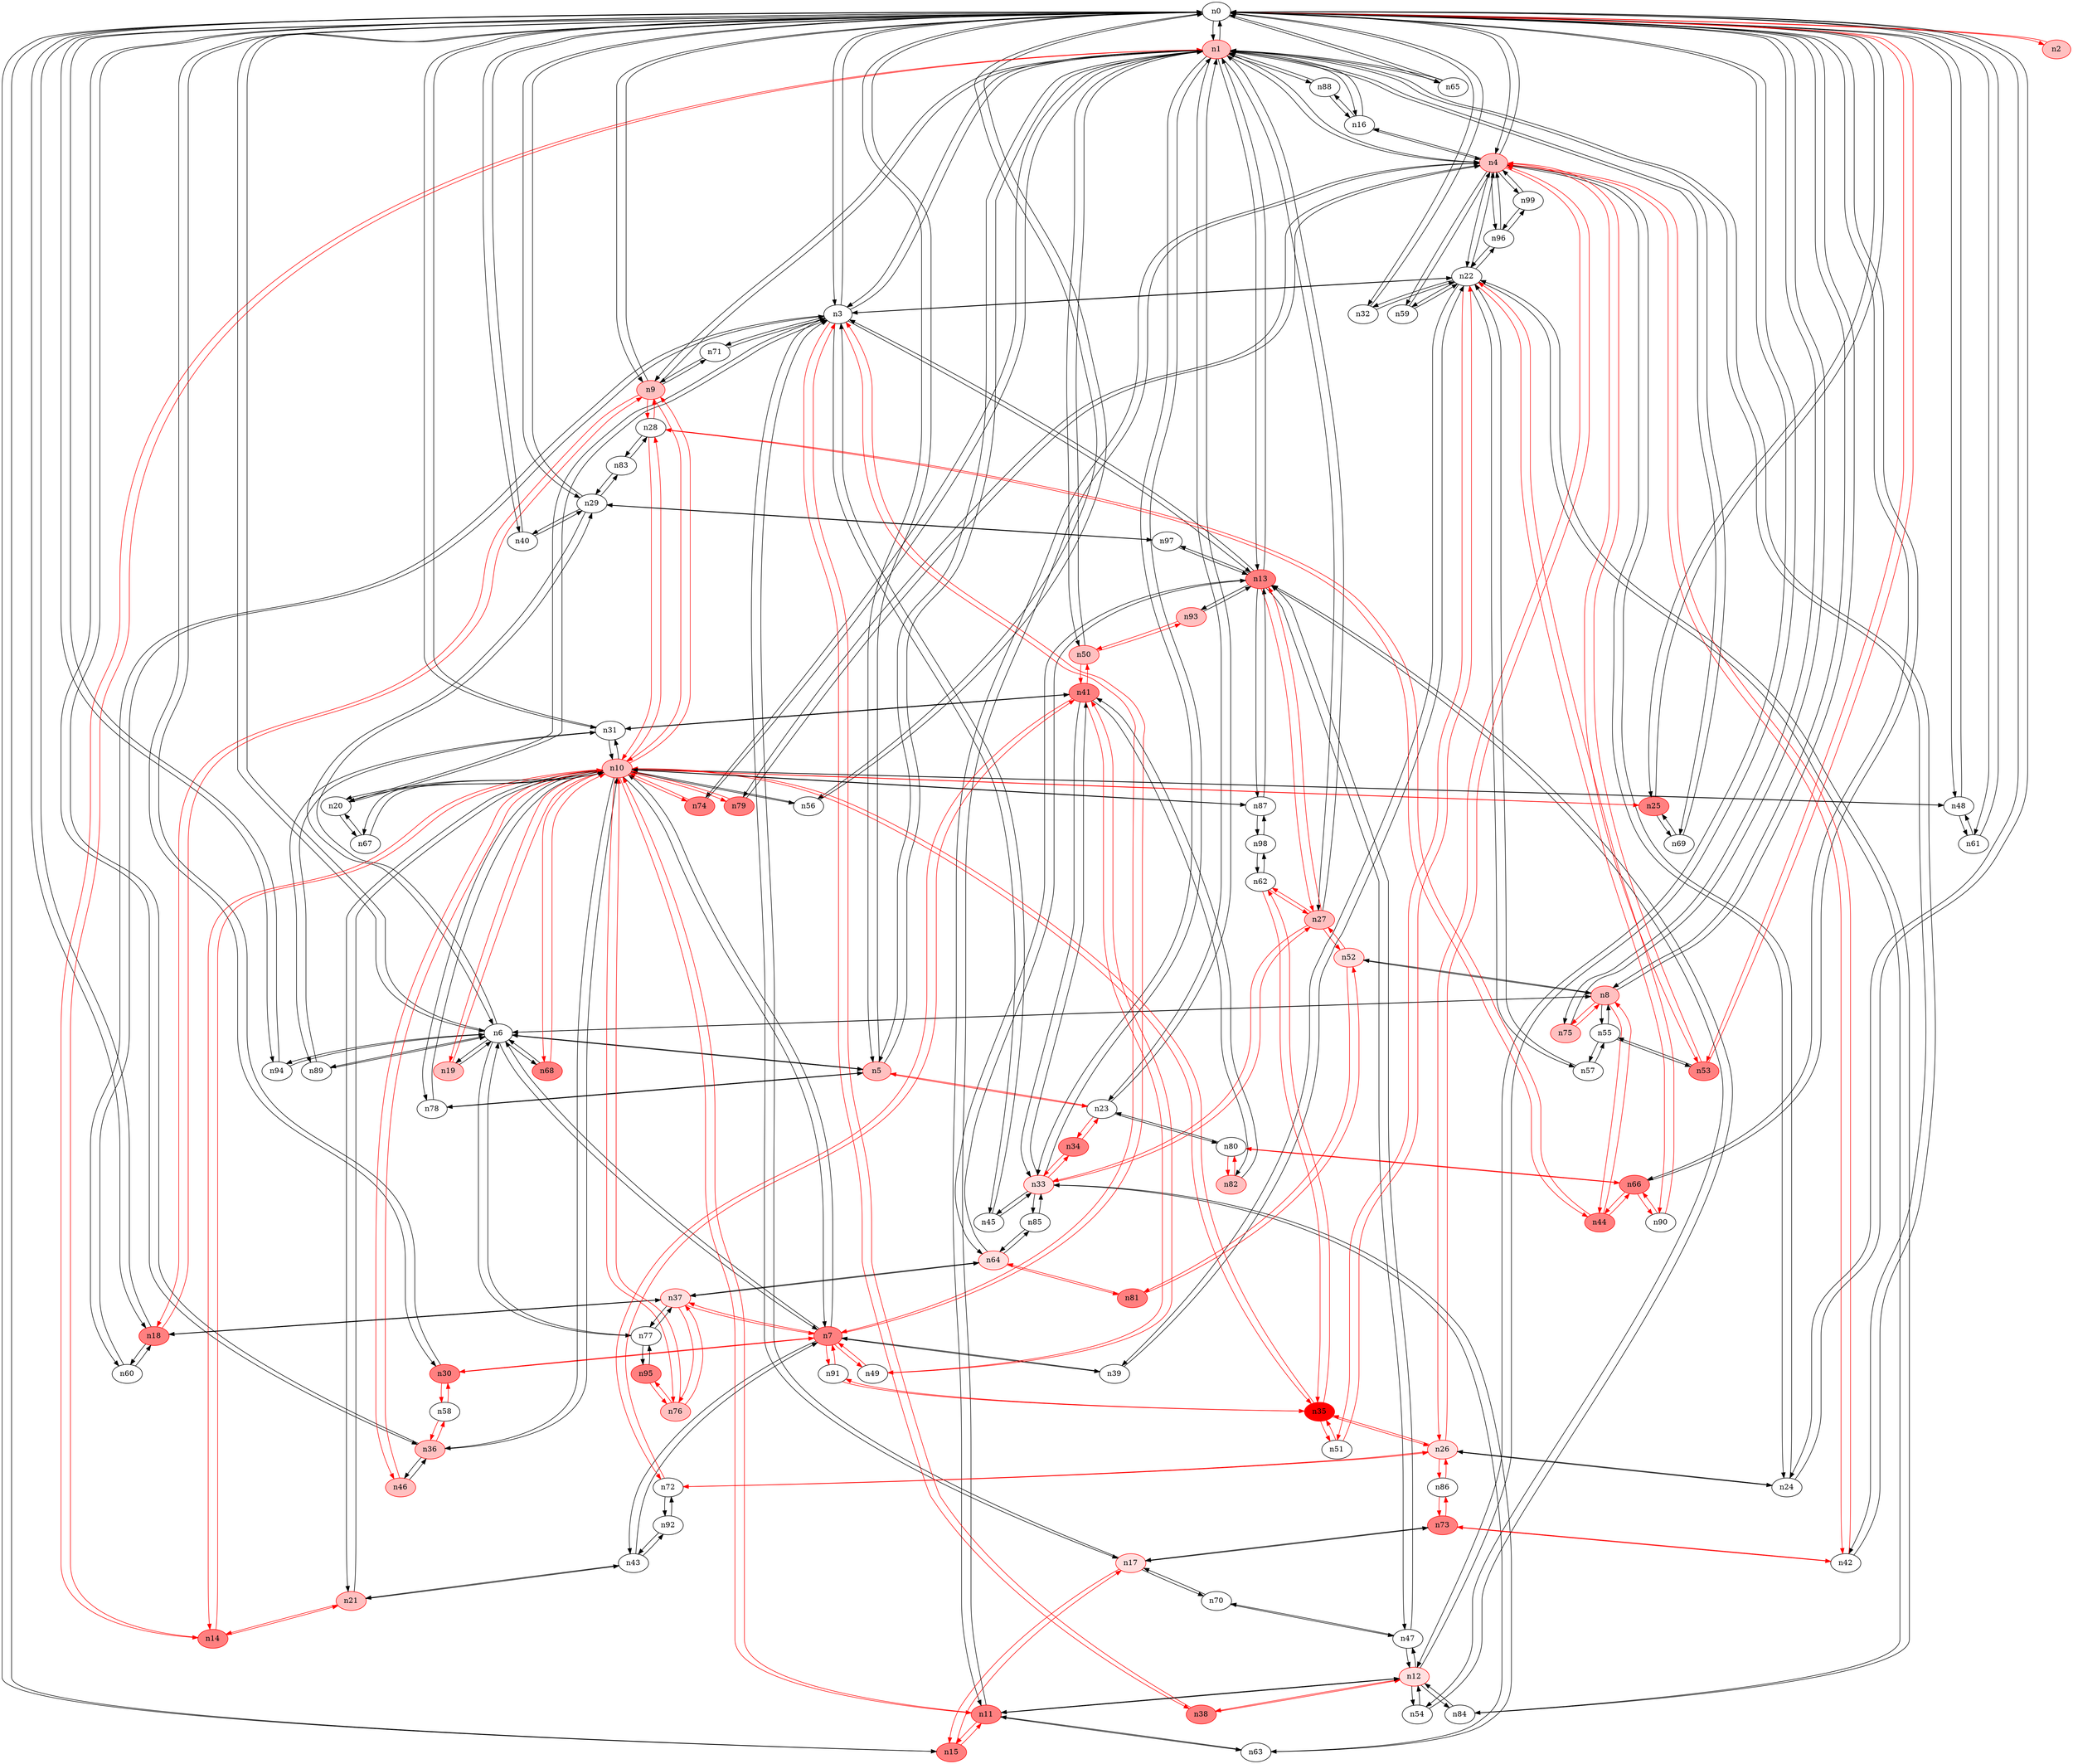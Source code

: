 strict digraph {
n0 [type=switch];
n1 [type=host, color="#FF0000", style=filled, fillcolor="#FFC0C0"];
n2 [type=host, color="#FF0000", style=filled, fillcolor="#FFC0C0"];
n3 [type=switch];
n4 [type=host, color="#FF0000", style=filled, fillcolor="#FFC0C0"];
n5 [type=host, color="#FF0000", style=filled, fillcolor="#FFC0C0"];
n6 [type=switch];
n8 [type=host, color="#FF0000", style=filled, fillcolor="#FFC0C0"];
n9 [type=host, color="#FF0000", style=filled, fillcolor="#FFC0C0"];
n12 [type=host, color="#FF0000", style=filled, fillcolor="#FFE0E0"];
n15 [type=switch, color="#FF0000", style=filled, fillcolor="#FF8080"];
n18 [type=host, color="#FF0000", style=filled, fillcolor="#FF8080"];
n24 [type=switch];
n25 [type=host, color="#FF0000", style=filled, fillcolor="#FF8080"];
n29 [type=switch];
n30 [type=host, color="#FF0000", style=filled, fillcolor="#FF8080"];
n31 [type=switch];
n32 [type=switch];
n36 [type=host, color="#FF0000", style=filled, fillcolor="#FFC0C0"];
n40 [type=switch];
n48 [type=switch];
n53 [type=switch, color="#FF0000", style=filled, fillcolor="#FF8080"];
n56 [type=switch];
n61 [type=switch];
n65 [type=switch];
n66 [type=switch, color="#FF0000", style=filled, fillcolor="#FF8080"];
n75 [type=host, color="#FF0000", style=filled, fillcolor="#FFC0C0"];
n94 [type=switch];
n13 [type=host, color="#FF0000", style=filled, fillcolor="#FF8080"];
n14 [type=host, color="#FF0000", style=filled, fillcolor="#FF8080"];
n16 [type=switch];
n23 [type=switch];
n27 [type=host, color="#FF0000", style=filled, fillcolor="#FFC0C0"];
n33 [type=host, color="#FF0000", style=filled, fillcolor="#FFE0E0"];
n42 [type=switch];
n50 [type=host, color="#FF0000", style=filled, fillcolor="#FFC0C0"];
n69 [type=switch];
n74 [type=switch, color="#FF0000", style=filled, fillcolor="#FF8080"];
n88 [type=switch];
n7 [type=host, color="#FF0000", style=filled, fillcolor="#FF8080"];
n17 [type=host, color="#FF0000", style=filled, fillcolor="#FFE0E0"];
n20 [type=switch];
n22 [type=switch];
n38 [type=host, color="#FF0000", style=filled, fillcolor="#FF8080"];
n45 [type=switch];
n60 [type=switch];
n71 [type=switch];
n11 [type=host, color="#FF0000", style=filled, fillcolor="#FF8080"];
n26 [type=host, color="#FF0000", style=filled, fillcolor="#FFE0E0"];
n59 [type=switch];
n79 [type=host, color="#FF0000", style=filled, fillcolor="#FF8080"];
n96 [type=switch];
n99 [type=switch];
n78 [type=switch];
n19 [type=host, color="#FF0000", style=filled, fillcolor="#FFC0C0"];
n68 [type=switch, color="#FF0000", style=filled, fillcolor="#FF8080"];
n77 [type=switch];
n89 [type=switch];
n10 [type=host, color="#FF0000", style=filled, fillcolor="#FFC0C0"];
n37 [type=host, color="#FF0000", style=filled, fillcolor="#FFE0E0"];
n39 [type=switch];
n43 [type=switch];
n49 [type=switch];
n91 [type=switch];
n44 [type=host, color="#FF0000", style=filled, fillcolor="#FF8080"];
n52 [type=host, color="#FF0000", style=filled, fillcolor="#FFE0E0"];
n55 [type=switch];
n28 [type=switch];
n21 [type=host, color="#FF0000", style=filled, fillcolor="#FFC0C0"];
n35 [type=switch, color="#FF0000", style=filled, fillcolor="#FF0000"];
n46 [type=host, color="#FF0000", style=filled, fillcolor="#FFC0C0"];
n67 [type=switch];
n76 [type=switch, color="#FF0000", style=filled, fillcolor="#FFC0C0"];
n87 [type=switch];
n63 [type=switch];
n47 [type=switch];
n54 [type=switch];
n84 [type=switch];
n64 [type=host, color="#FF0000", style=filled, fillcolor="#FFE0E0"];
n93 [type=host, color="#FF0000", style=filled, fillcolor="#FFC0C0"];
n97 [type=switch];
n70 [type=switch];
n73 [type=switch, color="#FF0000", style=filled, fillcolor="#FF8080"];
n51 [type=switch];
n57 [type=switch];
n90 [type=switch];
n34 [type=switch, color="#FF0000", style=filled, fillcolor="#FF8080"];
n80 [type=switch];
n72 [type=switch];
n86 [type=switch];
n62 [type=switch];
n83 [type=switch];
n58 [type=switch];
n41 [type=host, color="#FF0000", style=filled, fillcolor="#FF8080"];
n85 [type=switch];
n82 [type=host, color="#FF0000", style=filled, fillcolor="#FFC0C0"];
n92 [type=switch];
n81 [type=switch, color="#FF0000", style=filled, fillcolor="#FF8080"];
n98 [type=switch];
n95 [type=host, color="#FF0000", style=filled, fillcolor="#FF8080"];
n0 -> n1 [src_port=0, dst_port=0];
n0 -> n2 [src_port=0, dst_port=0, color="#FF0000"];
n0 -> n3 [src_port=0, dst_port=0];
n0 -> n4 [src_port=0, dst_port=0];
n0 -> n5 [src_port=0, dst_port=0];
n0 -> n6 [src_port=0, dst_port=0];
n0 -> n8 [src_port=0, dst_port=0];
n0 -> n9 [src_port=0, dst_port=0];
n0 -> n12 [src_port=0, dst_port=0];
n0 -> n15 [src_port=0, dst_port=0];
n0 -> n18 [src_port=0, dst_port=0];
n0 -> n24 [src_port=0, dst_port=0];
n0 -> n25 [src_port=0, dst_port=0];
n0 -> n29 [src_port=0, dst_port=0];
n0 -> n30 [src_port=0, dst_port=0];
n0 -> n31 [src_port=0, dst_port=0];
n0 -> n32 [src_port=0, dst_port=0];
n0 -> n36 [src_port=0, dst_port=0];
n0 -> n40 [src_port=0, dst_port=0];
n0 -> n48 [src_port=0, dst_port=0];
n0 -> n53 [src_port=0, dst_port=0, color="#FF0000"];
n0 -> n56 [src_port=0, dst_port=0];
n0 -> n61 [src_port=0, dst_port=0];
n0 -> n65 [src_port=0, dst_port=0];
n0 -> n66 [src_port=0, dst_port=0];
n0 -> n75 [src_port=0, dst_port=0];
n0 -> n94 [src_port=0, dst_port=0];
n1 -> n0 [src_port=0, dst_port=0];
n1 -> n3 [src_port=0, dst_port=0];
n1 -> n4 [src_port=0, dst_port=0];
n1 -> n5 [src_port=0, dst_port=0];
n1 -> n9 [src_port=0, dst_port=0];
n1 -> n65 [src_port=0, dst_port=0];
n1 -> n13 [src_port=0, dst_port=0];
n1 -> n14 [src_port=0, dst_port=0, color="#FF0000"];
n1 -> n16 [src_port=0, dst_port=0];
n1 -> n23 [src_port=0, dst_port=0];
n1 -> n27 [src_port=0, dst_port=0];
n1 -> n33 [src_port=0, dst_port=0];
n1 -> n42 [src_port=0, dst_port=0];
n1 -> n50 [src_port=0, dst_port=0];
n1 -> n69 [src_port=0, dst_port=0];
n1 -> n74 [src_port=0, dst_port=0];
n1 -> n88 [src_port=0, dst_port=0];
n2 -> n0 [src_port=0, dst_port=0, color="#FF0000"];
n3 -> n0 [src_port=0, dst_port=0];
n3 -> n1 [src_port=0, dst_port=0];
n3 -> n13 [src_port=0, dst_port=0];
n3 -> n7 [src_port=0, dst_port=0, color="#FF0000"];
n3 -> n17 [src_port=0, dst_port=0];
n3 -> n20 [src_port=0, dst_port=0];
n3 -> n22 [src_port=0, dst_port=0];
n3 -> n38 [src_port=0, dst_port=0, color="#FF0000"];
n3 -> n45 [src_port=0, dst_port=0];
n3 -> n60 [src_port=0, dst_port=0];
n3 -> n71 [src_port=0, dst_port=0];
n4 -> n0 [src_port=0, dst_port=0];
n4 -> n1 [src_port=0, dst_port=0];
n4 -> n24 [src_port=0, dst_port=0];
n4 -> n53 [src_port=0, dst_port=0, color="#FF0000"];
n4 -> n16 [src_port=0, dst_port=0];
n4 -> n42 [src_port=0, dst_port=0, color="#FF0000"];
n4 -> n22 [src_port=0, dst_port=0];
n4 -> n11 [src_port=0, dst_port=0];
n4 -> n26 [src_port=0, dst_port=0, color="#FF0000"];
n4 -> n59 [src_port=0, dst_port=0];
n4 -> n79 [src_port=0, dst_port=0];
n4 -> n96 [src_port=0, dst_port=0];
n4 -> n99 [src_port=0, dst_port=0];
n5 -> n0 [src_port=0, dst_port=0];
n5 -> n1 [src_port=0, dst_port=0];
n5 -> n6 [src_port=0, dst_port=0];
n5 -> n23 [src_port=0, dst_port=0, color="#FF0000"];
n5 -> n78 [src_port=0, dst_port=0];
n6 -> n0 [src_port=0, dst_port=0];
n6 -> n5 [src_port=0, dst_port=0];
n6 -> n8 [src_port=0, dst_port=0];
n6 -> n29 [src_port=0, dst_port=0];
n6 -> n94 [src_port=0, dst_port=0];
n6 -> n7 [src_port=0, dst_port=0];
n6 -> n19 [src_port=0, dst_port=0];
n6 -> n68 [src_port=0, dst_port=0];
n6 -> n77 [src_port=0, dst_port=0];
n6 -> n89 [src_port=0, dst_port=0];
n8 -> n0 [src_port=0, dst_port=0];
n8 -> n6 [src_port=0, dst_port=0];
n8 -> n75 [src_port=0, dst_port=0, color="#FF0000"];
n8 -> n44 [src_port=0, dst_port=0, color="#FF0000"];
n8 -> n52 [src_port=0, dst_port=0];
n8 -> n55 [src_port=0, dst_port=0];
n9 -> n0 [src_port=0, dst_port=0];
n9 -> n1 [src_port=0, dst_port=0];
n9 -> n18 [src_port=0, dst_port=0, color="#FF0000"];
n9 -> n71 [src_port=0, dst_port=0];
n9 -> n10 [src_port=0, dst_port=0, color="#FF0000"];
n9 -> n28 [src_port=0, dst_port=0, color="#FF0000"];
n12 -> n0 [src_port=0, dst_port=0];
n12 -> n38 [src_port=0, dst_port=0, color="#FF0000"];
n12 -> n11 [src_port=0, dst_port=0];
n12 -> n47 [src_port=0, dst_port=0];
n12 -> n54 [src_port=0, dst_port=0];
n12 -> n84 [src_port=0, dst_port=0];
n15 -> n0 [src_port=0, dst_port=0];
n15 -> n17 [src_port=0, dst_port=0, color="#FF0000"];
n15 -> n11 [src_port=0, dst_port=0, color="#FF0000"];
n18 -> n0 [src_port=0, dst_port=0];
n18 -> n9 [src_port=0, dst_port=0, color="#FF0000"];
n18 -> n60 [src_port=0, dst_port=0];
n18 -> n37 [src_port=0, dst_port=0];
n24 -> n0 [src_port=0, dst_port=0];
n24 -> n4 [src_port=0, dst_port=0];
n24 -> n26 [src_port=0, dst_port=0];
n25 -> n0 [src_port=0, dst_port=0];
n25 -> n69 [src_port=0, dst_port=0];
n25 -> n10 [src_port=0, dst_port=0, color="#FF0000"];
n29 -> n0 [src_port=0, dst_port=0];
n29 -> n6 [src_port=0, dst_port=0];
n29 -> n40 [src_port=0, dst_port=0];
n29 -> n97 [src_port=0, dst_port=0];
n29 -> n83 [src_port=0, dst_port=0];
n30 -> n0 [src_port=0, dst_port=0];
n30 -> n7 [src_port=0, dst_port=0, color="#FF0000"];
n30 -> n58 [src_port=0, dst_port=0, color="#FF0000"];
n31 -> n0 [src_port=0, dst_port=0];
n31 -> n89 [src_port=0, dst_port=0];
n31 -> n10 [src_port=0, dst_port=0];
n31 -> n41 [src_port=0, dst_port=0];
n32 -> n0 [src_port=0, dst_port=0];
n32 -> n22 [src_port=0, dst_port=0];
n36 -> n0 [src_port=0, dst_port=0];
n36 -> n10 [src_port=0, dst_port=0];
n36 -> n46 [src_port=0, dst_port=0];
n36 -> n58 [src_port=0, dst_port=0, color="#FF0000"];
n40 -> n0 [src_port=0, dst_port=0];
n40 -> n29 [src_port=0, dst_port=0];
n48 -> n0 [src_port=0, dst_port=0];
n48 -> n61 [src_port=0, dst_port=0];
n48 -> n10 [src_port=0, dst_port=0];
n53 -> n0 [src_port=0, dst_port=0, color="#FF0000"];
n53 -> n4 [src_port=0, dst_port=0, color="#FF0000"];
n53 -> n55 [src_port=0, dst_port=0];
n56 -> n0 [src_port=0, dst_port=0];
n56 -> n10 [src_port=0, dst_port=0];
n61 -> n0 [src_port=0, dst_port=0];
n61 -> n48 [src_port=0, dst_port=0];
n65 -> n0 [src_port=0, dst_port=0];
n65 -> n1 [src_port=0, dst_port=0];
n66 -> n0 [src_port=0, dst_port=0];
n66 -> n44 [src_port=0, dst_port=0, color="#FF0000"];
n66 -> n90 [src_port=0, dst_port=0, color="#FF0000"];
n66 -> n80 [src_port=0, dst_port=0, color="#FF0000"];
n75 -> n0 [src_port=0, dst_port=0];
n75 -> n8 [src_port=0, dst_port=0, color="#FF0000"];
n94 -> n0 [src_port=0, dst_port=0];
n94 -> n6 [src_port=0, dst_port=0];
n13 -> n1 [src_port=0, dst_port=0];
n13 -> n3 [src_port=0, dst_port=0];
n13 -> n27 [src_port=0, dst_port=0, color="#FF0000"];
n13 -> n87 [src_port=0, dst_port=0];
n13 -> n47 [src_port=0, dst_port=0];
n13 -> n54 [src_port=0, dst_port=0];
n13 -> n64 [src_port=0, dst_port=0];
n13 -> n93 [src_port=0, dst_port=0];
n13 -> n97 [src_port=0, dst_port=0];
n14 -> n1 [src_port=0, dst_port=0, color="#FF0000"];
n14 -> n10 [src_port=0, dst_port=0, color="#FF0000"];
n14 -> n21 [src_port=0, dst_port=0, color="#FF0000"];
n16 -> n1 [src_port=0, dst_port=0];
n16 -> n4 [src_port=0, dst_port=0];
n16 -> n88 [src_port=0, dst_port=0];
n23 -> n1 [src_port=0, dst_port=0];
n23 -> n5 [src_port=0, dst_port=0, color="#FF0000"];
n23 -> n34 [src_port=0, dst_port=0, color="#FF0000"];
n23 -> n80 [src_port=0, dst_port=0];
n27 -> n1 [src_port=0, dst_port=0];
n27 -> n13 [src_port=0, dst_port=0, color="#FF0000"];
n27 -> n33 [src_port=0, dst_port=0, color="#FF0000"];
n27 -> n52 [src_port=0, dst_port=0, color="#FF0000"];
n27 -> n62 [src_port=0, dst_port=0, color="#FF0000"];
n33 -> n1 [src_port=0, dst_port=0];
n33 -> n27 [src_port=0, dst_port=0, color="#FF0000"];
n33 -> n45 [src_port=0, dst_port=0];
n33 -> n63 [src_port=0, dst_port=0];
n33 -> n34 [src_port=0, dst_port=0, color="#FF0000"];
n33 -> n41 [src_port=0, dst_port=0];
n33 -> n85 [src_port=0, dst_port=0];
n42 -> n1 [src_port=0, dst_port=0];
n42 -> n4 [src_port=0, dst_port=0, color="#FF0000"];
n42 -> n73 [src_port=0, dst_port=0, color="#FF0000"];
n50 -> n1 [src_port=0, dst_port=0];
n50 -> n93 [src_port=0, dst_port=0, color="#FF0000"];
n50 -> n41 [src_port=0, dst_port=0, color="#FF0000"];
n69 -> n1 [src_port=0, dst_port=0];
n69 -> n25 [src_port=0, dst_port=0];
n74 -> n1 [src_port=0, dst_port=0];
n74 -> n10 [src_port=0, dst_port=0, color="#FF0000"];
n88 -> n1 [src_port=0, dst_port=0];
n88 -> n16 [src_port=0, dst_port=0];
n7 -> n3 [src_port=0, dst_port=0, color="#FF0000"];
n7 -> n6 [src_port=0, dst_port=0];
n7 -> n30 [src_port=0, dst_port=0, color="#FF0000"];
n7 -> n10 [src_port=0, dst_port=0];
n7 -> n37 [src_port=0, dst_port=0, color="#FF0000"];
n7 -> n39 [src_port=0, dst_port=0];
n7 -> n43 [src_port=0, dst_port=0];
n7 -> n49 [src_port=0, dst_port=0, color="#FF0000"];
n7 -> n91 [src_port=0, dst_port=0, color="#FF0000"];
n17 -> n3 [src_port=0, dst_port=0];
n17 -> n15 [src_port=0, dst_port=0, color="#FF0000"];
n17 -> n70 [src_port=0, dst_port=0];
n17 -> n73 [src_port=0, dst_port=0];
n20 -> n3 [src_port=0, dst_port=0];
n20 -> n10 [src_port=0, dst_port=0];
n20 -> n67 [src_port=0, dst_port=0];
n22 -> n3 [src_port=0, dst_port=0];
n22 -> n4 [src_port=0, dst_port=0];
n22 -> n32 [src_port=0, dst_port=0];
n22 -> n59 [src_port=0, dst_port=0];
n22 -> n96 [src_port=0, dst_port=0];
n22 -> n39 [src_port=0, dst_port=0];
n22 -> n84 [src_port=0, dst_port=0];
n22 -> n51 [src_port=0, dst_port=0, color="#FF0000"];
n22 -> n57 [src_port=0, dst_port=0];
n22 -> n90 [src_port=0, dst_port=0, color="#FF0000"];
n38 -> n3 [src_port=0, dst_port=0, color="#FF0000"];
n38 -> n12 [src_port=0, dst_port=0, color="#FF0000"];
n45 -> n3 [src_port=0, dst_port=0];
n45 -> n33 [src_port=0, dst_port=0];
n60 -> n3 [src_port=0, dst_port=0];
n60 -> n18 [src_port=0, dst_port=0];
n71 -> n3 [src_port=0, dst_port=0];
n71 -> n9 [src_port=0, dst_port=0];
n11 -> n4 [src_port=0, dst_port=0];
n11 -> n12 [src_port=0, dst_port=0];
n11 -> n15 [src_port=0, dst_port=0, color="#FF0000"];
n11 -> n10 [src_port=0, dst_port=0, color="#FF0000"];
n11 -> n63 [src_port=0, dst_port=0];
n26 -> n4 [src_port=0, dst_port=0, color="#FF0000"];
n26 -> n24 [src_port=0, dst_port=0];
n26 -> n35 [src_port=0, dst_port=0, color="#FF0000"];
n26 -> n72 [src_port=0, dst_port=0, color="#FF0000"];
n26 -> n86 [src_port=0, dst_port=0, color="#FF0000"];
n59 -> n4 [src_port=0, dst_port=0];
n59 -> n22 [src_port=0, dst_port=0];
n79 -> n4 [src_port=0, dst_port=0];
n79 -> n10 [src_port=0, dst_port=0, color="#FF0000"];
n96 -> n4 [src_port=0, dst_port=0];
n96 -> n22 [src_port=0, dst_port=0];
n96 -> n99 [src_port=0, dst_port=0];
n99 -> n4 [src_port=0, dst_port=0];
n99 -> n96 [src_port=0, dst_port=0];
n78 -> n5 [src_port=0, dst_port=0];
n78 -> n10 [src_port=0, dst_port=0];
n19 -> n6 [src_port=0, dst_port=0];
n19 -> n10 [src_port=0, dst_port=0, color="#FF0000"];
n68 -> n6 [src_port=0, dst_port=0];
n68 -> n10 [src_port=0, dst_port=0, color="#FF0000"];
n77 -> n6 [src_port=0, dst_port=0];
n77 -> n37 [src_port=0, dst_port=0];
n77 -> n95 [src_port=0, dst_port=0];
n89 -> n6 [src_port=0, dst_port=0];
n89 -> n31 [src_port=0, dst_port=0];
n10 -> n9 [src_port=0, dst_port=0, color="#FF0000"];
n10 -> n25 [src_port=0, dst_port=0, color="#FF0000"];
n10 -> n31 [src_port=0, dst_port=0];
n10 -> n36 [src_port=0, dst_port=0];
n10 -> n48 [src_port=0, dst_port=0];
n10 -> n56 [src_port=0, dst_port=0];
n10 -> n14 [src_port=0, dst_port=0, color="#FF0000"];
n10 -> n74 [src_port=0, dst_port=0, color="#FF0000"];
n10 -> n7 [src_port=0, dst_port=0];
n10 -> n20 [src_port=0, dst_port=0];
n10 -> n11 [src_port=0, dst_port=0, color="#FF0000"];
n10 -> n79 [src_port=0, dst_port=0, color="#FF0000"];
n10 -> n78 [src_port=0, dst_port=0];
n10 -> n19 [src_port=0, dst_port=0, color="#FF0000"];
n10 -> n68 [src_port=0, dst_port=0, color="#FF0000"];
n10 -> n28 [src_port=0, dst_port=0, color="#FF0000"];
n10 -> n21 [src_port=0, dst_port=0];
n10 -> n35 [src_port=0, dst_port=0, color="#FF0000"];
n10 -> n46 [src_port=0, dst_port=0, color="#FF0000"];
n10 -> n67 [src_port=0, dst_port=0];
n10 -> n76 [src_port=0, dst_port=0, color="#FF0000"];
n10 -> n87 [src_port=0, dst_port=0];
n37 -> n18 [src_port=0, dst_port=0];
n37 -> n7 [src_port=0, dst_port=0, color="#FF0000"];
n37 -> n77 [src_port=0, dst_port=0];
n37 -> n76 [src_port=0, dst_port=0, color="#FF0000"];
n37 -> n64 [src_port=0, dst_port=0];
n39 -> n7 [src_port=0, dst_port=0];
n39 -> n22 [src_port=0, dst_port=0];
n43 -> n7 [src_port=0, dst_port=0];
n43 -> n21 [src_port=0, dst_port=0];
n43 -> n92 [src_port=0, dst_port=0];
n49 -> n7 [src_port=0, dst_port=0, color="#FF0000"];
n49 -> n41 [src_port=0, dst_port=0, color="#FF0000"];
n91 -> n7 [src_port=0, dst_port=0, color="#FF0000"];
n91 -> n35 [src_port=0, dst_port=0, color="#FF0000"];
n44 -> n8 [src_port=0, dst_port=0, color="#FF0000"];
n44 -> n66 [src_port=0, dst_port=0, color="#FF0000"];
n44 -> n28 [src_port=0, dst_port=0, color="#FF0000"];
n52 -> n8 [src_port=0, dst_port=0];
n52 -> n27 [src_port=0, dst_port=0, color="#FF0000"];
n52 -> n81 [src_port=0, dst_port=0, color="#FF0000"];
n55 -> n8 [src_port=0, dst_port=0];
n55 -> n53 [src_port=0, dst_port=0];
n55 -> n57 [src_port=0, dst_port=0];
n28 -> n9 [src_port=0, dst_port=0, color="#FF0000"];
n28 -> n10 [src_port=0, dst_port=0, color="#FF0000"];
n28 -> n44 [src_port=0, dst_port=0, color="#FF0000"];
n28 -> n83 [src_port=0, dst_port=0];
n21 -> n14 [src_port=0, dst_port=0, color="#FF0000"];
n21 -> n10 [src_port=0, dst_port=0];
n21 -> n43 [src_port=0, dst_port=0];
n35 -> n26 [src_port=0, dst_port=0, color="#FF0000"];
n35 -> n10 [src_port=0, dst_port=0, color="#FF0000"];
n35 -> n91 [src_port=0, dst_port=0, color="#FF0000"];
n35 -> n51 [src_port=0, dst_port=0, color="#FF0000"];
n35 -> n62 [src_port=0, dst_port=0, color="#FF0000"];
n46 -> n36 [src_port=0, dst_port=0];
n46 -> n10 [src_port=0, dst_port=0, color="#FF0000"];
n67 -> n20 [src_port=0, dst_port=0];
n67 -> n10 [src_port=0, dst_port=0];
n76 -> n10 [src_port=0, dst_port=0, color="#FF0000"];
n76 -> n37 [src_port=0, dst_port=0, color="#FF0000"];
n76 -> n95 [src_port=0, dst_port=0, color="#FF0000"];
n87 -> n13 [src_port=0, dst_port=0];
n87 -> n10 [src_port=0, dst_port=0];
n87 -> n98 [src_port=0, dst_port=0];
n63 -> n33 [src_port=0, dst_port=0];
n63 -> n11 [src_port=0, dst_port=0];
n47 -> n12 [src_port=0, dst_port=0];
n47 -> n13 [src_port=0, dst_port=0];
n47 -> n70 [src_port=0, dst_port=0];
n54 -> n12 [src_port=0, dst_port=0];
n54 -> n13 [src_port=0, dst_port=0];
n84 -> n12 [src_port=0, dst_port=0];
n84 -> n22 [src_port=0, dst_port=0];
n64 -> n13 [src_port=0, dst_port=0];
n64 -> n37 [src_port=0, dst_port=0];
n64 -> n85 [src_port=0, dst_port=0];
n64 -> n81 [src_port=0, dst_port=0, color="#FF0000"];
n93 -> n13 [src_port=0, dst_port=0];
n93 -> n50 [src_port=0, dst_port=0, color="#FF0000"];
n97 -> n29 [src_port=0, dst_port=0];
n97 -> n13 [src_port=0, dst_port=0];
n70 -> n17 [src_port=0, dst_port=0];
n70 -> n47 [src_port=0, dst_port=0];
n73 -> n42 [src_port=0, dst_port=0, color="#FF0000"];
n73 -> n17 [src_port=0, dst_port=0];
n73 -> n86 [src_port=0, dst_port=0, color="#FF0000"];
n51 -> n22 [src_port=0, dst_port=0, color="#FF0000"];
n51 -> n35 [src_port=0, dst_port=0, color="#FF0000"];
n57 -> n22 [src_port=0, dst_port=0];
n57 -> n55 [src_port=0, dst_port=0];
n90 -> n66 [src_port=0, dst_port=0, color="#FF0000"];
n90 -> n22 [src_port=0, dst_port=0, color="#FF0000"];
n34 -> n23 [src_port=0, dst_port=0, color="#FF0000"];
n34 -> n33 [src_port=0, dst_port=0, color="#FF0000"];
n80 -> n66 [src_port=0, dst_port=0, color="#FF0000"];
n80 -> n23 [src_port=0, dst_port=0];
n80 -> n82 [src_port=0, dst_port=0, color="#FF0000"];
n72 -> n26 [src_port=0, dst_port=0, color="#FF0000"];
n72 -> n41 [src_port=0, dst_port=0, color="#FF0000"];
n72 -> n92 [src_port=0, dst_port=0];
n86 -> n26 [src_port=0, dst_port=0, color="#FF0000"];
n86 -> n73 [src_port=0, dst_port=0, color="#FF0000"];
n62 -> n27 [src_port=0, dst_port=0, color="#FF0000"];
n62 -> n35 [src_port=0, dst_port=0, color="#FF0000"];
n62 -> n98 [src_port=0, dst_port=0];
n83 -> n29 [src_port=0, dst_port=0];
n83 -> n28 [src_port=0, dst_port=0];
n58 -> n30 [src_port=0, dst_port=0, color="#FF0000"];
n58 -> n36 [src_port=0, dst_port=0, color="#FF0000"];
n41 -> n31 [src_port=0, dst_port=0];
n41 -> n33 [src_port=0, dst_port=0];
n41 -> n50 [src_port=0, dst_port=0, color="#FF0000"];
n41 -> n49 [src_port=0, dst_port=0, color="#FF0000"];
n41 -> n72 [src_port=0, dst_port=0, color="#FF0000"];
n41 -> n82 [src_port=0, dst_port=0];
n85 -> n33 [src_port=0, dst_port=0];
n85 -> n64 [src_port=0, dst_port=0];
n82 -> n80 [src_port=0, dst_port=0, color="#FF0000"];
n82 -> n41 [src_port=0, dst_port=0];
n92 -> n43 [src_port=0, dst_port=0];
n92 -> n72 [src_port=0, dst_port=0];
n81 -> n52 [src_port=0, dst_port=0, color="#FF0000"];
n81 -> n64 [src_port=0, dst_port=0, color="#FF0000"];
n98 -> n87 [src_port=0, dst_port=0];
n98 -> n62 [src_port=0, dst_port=0];
n95 -> n77 [src_port=0, dst_port=0];
n95 -> n76 [src_port=0, dst_port=0, color="#FF0000"];
}
